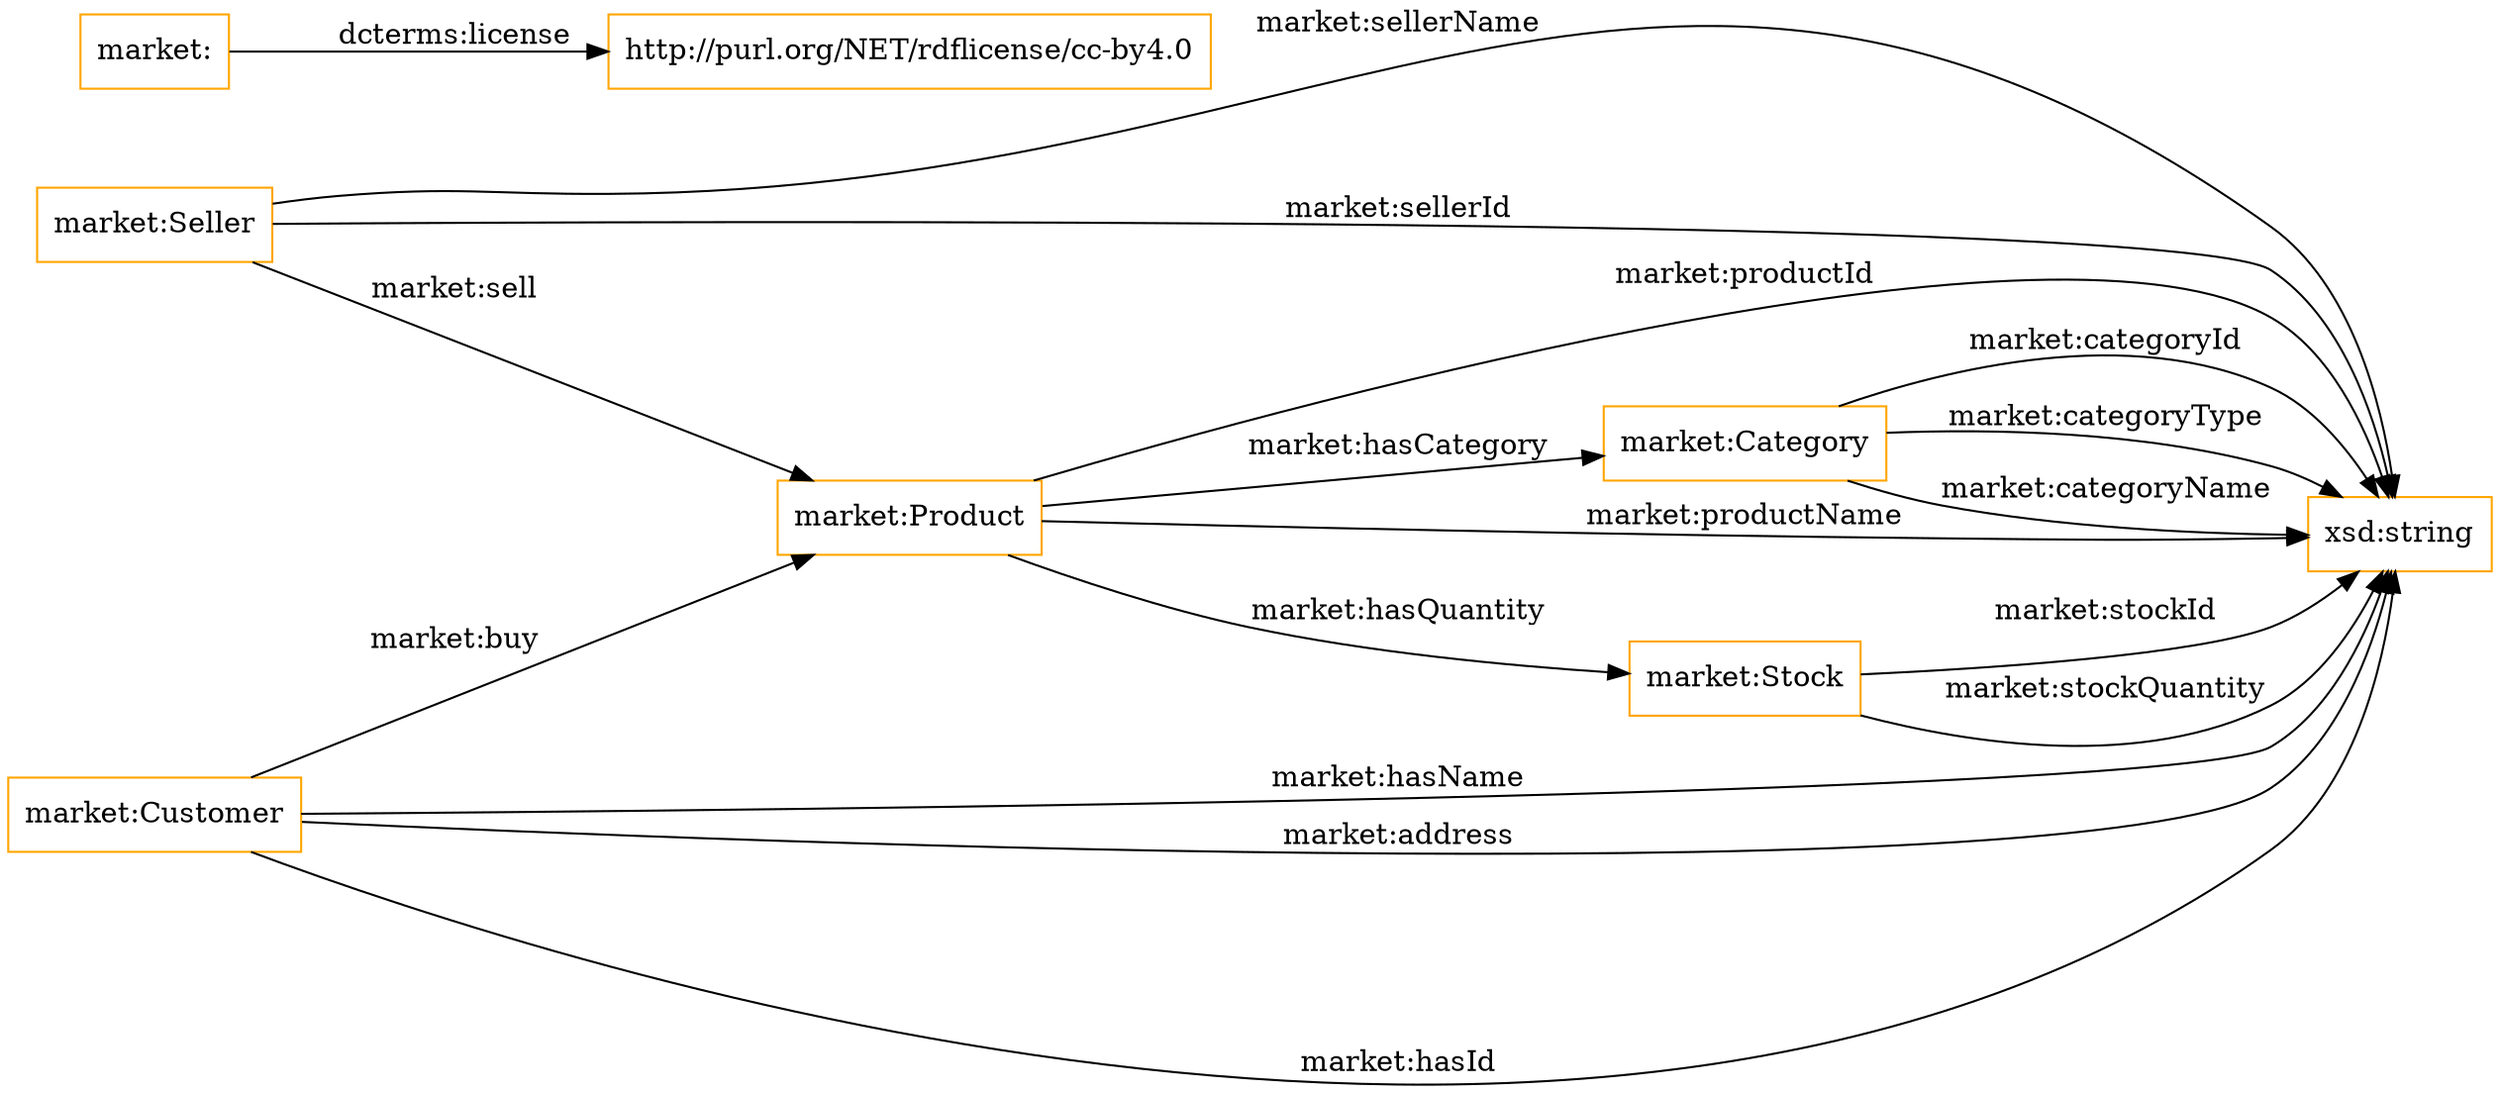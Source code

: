 digraph ar2dtool_diagram { 
rankdir=LR;
size="1501"
node [shape = rectangle, color="orange"]; "market:Stock" "market:Seller" "market:Product" "market:Customer" "market:Category" ; /*classes style*/
	"market:" -> "http://purl.org/NET/rdflicense/cc-by4.0" [ label = "dcterms:license" ];
	"market:Category" -> "xsd:string" [ label = "market:categoryId" ];
	"market:Seller" -> "xsd:string" [ label = "market:sellerId" ];
	"market:Category" -> "xsd:string" [ label = "market:categoryType" ];
	"market:Seller" -> "xsd:string" [ label = "market:sellerName" ];
	"market:Customer" -> "xsd:string" [ label = "market:hasName" ];
	"market:Customer" -> "xsd:string" [ label = "market:address" ];
	"market:Product" -> "market:Category" [ label = "market:hasCategory" ];
	"market:Stock" -> "xsd:string" [ label = "market:stockQuantity" ];
	"market:Product" -> "xsd:string" [ label = "market:productName" ];
	"market:Product" -> "xsd:string" [ label = "market:productId" ];
	"market:Customer" -> "market:Product" [ label = "market:buy" ];
	"market:Product" -> "market:Stock" [ label = "market:hasQuantity" ];
	"market:Seller" -> "market:Product" [ label = "market:sell" ];
	"market:Stock" -> "xsd:string" [ label = "market:stockId" ];
	"market:Category" -> "xsd:string" [ label = "market:categoryName" ];
	"market:Customer" -> "xsd:string" [ label = "market:hasId" ];

}
